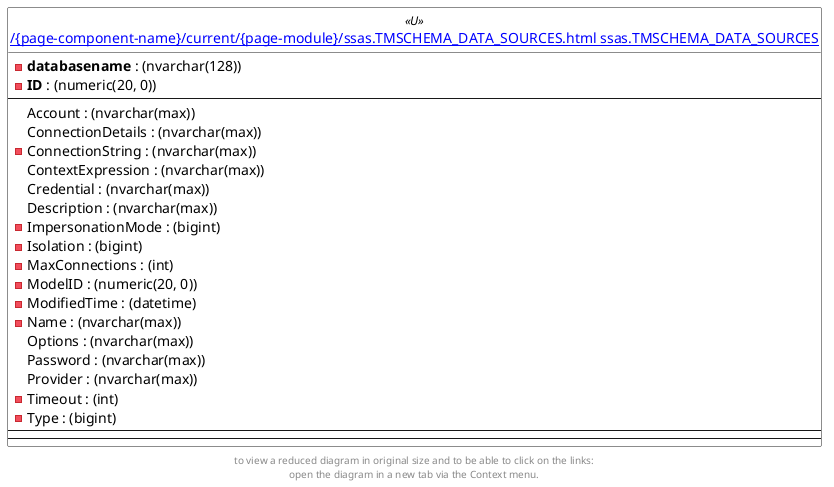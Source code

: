 @startuml
left to right direction
'top to bottom direction
hide circle
'avoide "." issues:
set namespaceSeparator none


skinparam class {
  BackgroundColor White
  BackgroundColor<<FN>> Yellow
  BackgroundColor<<FS>> Yellow
  BackgroundColor<<FT>> LightGray
  BackgroundColor<<IF>> Yellow
  BackgroundColor<<IS>> Yellow
  BackgroundColor<<P>> Aqua
  BackgroundColor<<PC>> Aqua
  BackgroundColor<<SN>> Yellow
  BackgroundColor<<SO>> SlateBlue
  BackgroundColor<<TF>> LightGray
  BackgroundColor<<TR>> Tomato
  BackgroundColor<<U>> White
  BackgroundColor<<V>> WhiteSmoke
  BackgroundColor<<X>> Aqua
}


entity "[[{site-url}/{page-component-name}/current/{page-module}/ssas.TMSCHEMA_DATA_SOURCES.html ssas.TMSCHEMA_DATA_SOURCES]]" as ssas.TMSCHEMA_DATA_SOURCES << U >> {
  - **databasename** : (nvarchar(128))
  - **ID** : (numeric(20, 0))
  --
  Account : (nvarchar(max))
  ConnectionDetails : (nvarchar(max))
  - ConnectionString : (nvarchar(max))
  ContextExpression : (nvarchar(max))
  Credential : (nvarchar(max))
  Description : (nvarchar(max))
  - ImpersonationMode : (bigint)
  - Isolation : (bigint)
  - MaxConnections : (int)
  - ModelID : (numeric(20, 0))
  - ModifiedTime : (datetime)
  - Name : (nvarchar(max))
  Options : (nvarchar(max))
  Password : (nvarchar(max))
  Provider : (nvarchar(max))
  - Timeout : (int)
  - Type : (bigint)
  --
  --
}



footer
to view a reduced diagram in original size and to be able to click on the links:
open the diagram in a new tab via the Context menu.
end footer

@enduml

